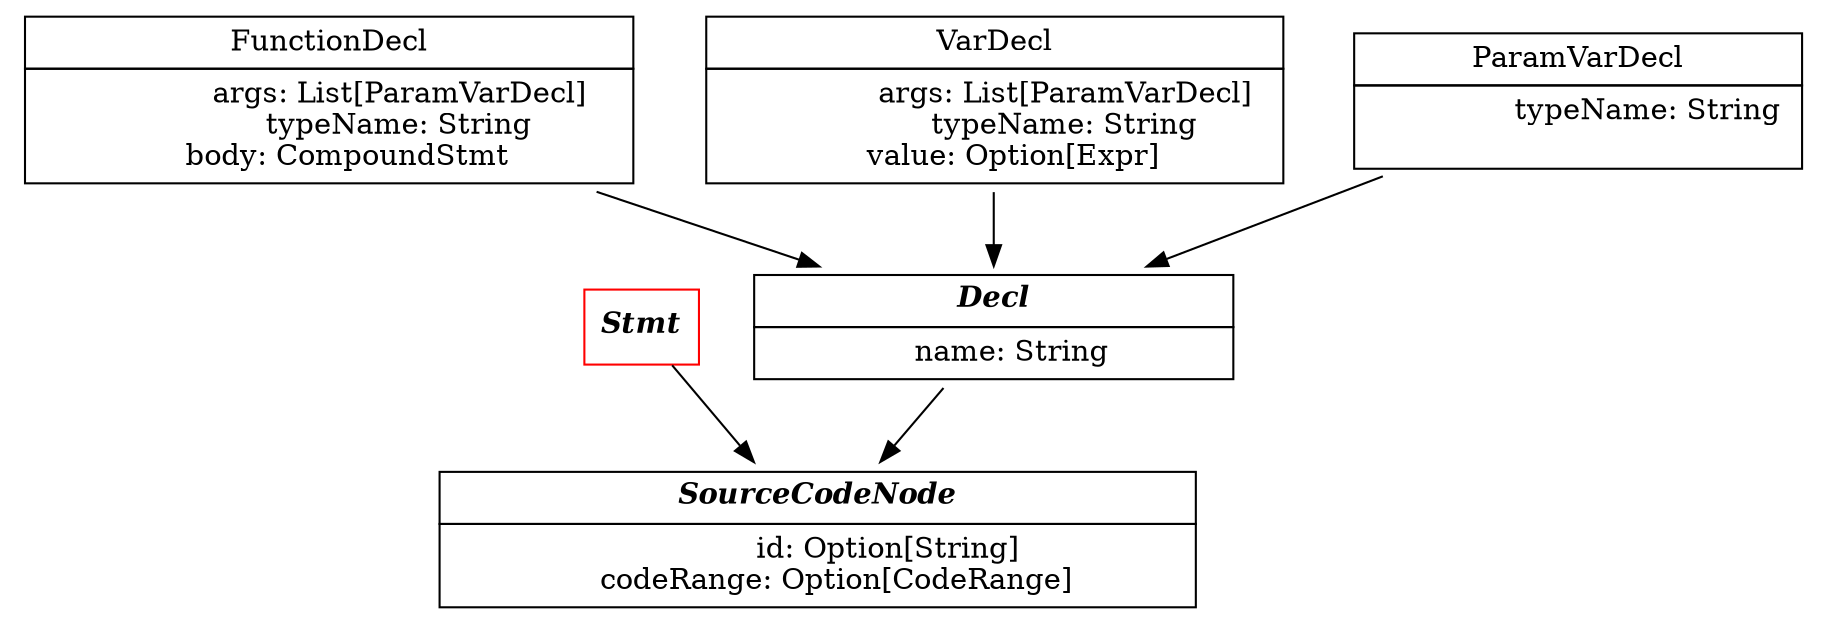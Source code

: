 digraph {
    // nodes
    Stmt [shape=box,label=<<I><B>Stmt</B></I>>,color=red];
    Decl [shape=none,label=<
        <TABLE BORDER="0" CELLBORDER="1" CELLSPACING="0" CELLPADDING="4">
            <TR><TD><I><B>Decl</B></I></TD></TR>
            <TR><TD>
                name: String
            </TD></TR>
        </TABLE>
    >];
    SCN [shape=none,label=<
        <TABLE BORDER="0" CELLBORDER="1" CELLSPACING="0" CELLPADDING="4">
            <TR><TD><I><B>SourceCodeNode</B></I></TD></TR>
            <TR><TD>
                id: Option[String] <BR/>
                codeRange: Option[CodeRange]
            </TD></TR>
        </TABLE>
    >];
    FD [shape=none,label=<
        <TABLE BORDER="0" CELLBORDER="1" CELLSPACING="0" CELLPADDING="4">
            <TR><TD>FunctionDecl</TD></TR>
            <TR><TD>
                args: List[ParamVarDecl] <BR/>
                typeName: String <BR/>
                body: CompoundStmt
            </TD></TR>
        </TABLE>
    >];
    VD [shape=none,label=<
        <TABLE BORDER="0" CELLBORDER="1" CELLSPACING="0" CELLPADDING="4">
            <TR><TD>VarDecl</TD></TR>
            <TR><TD>
                args: List[ParamVarDecl] <BR/>
                typeName: String <BR/>
                value: Option[Expr]
            </TD></TR>
        </TABLE>
    >];
    PVD [shape=none,label=<
        <TABLE BORDER="0" CELLBORDER="1" CELLSPACING="0" CELLPADDING="4">
            <TR><TD>ParamVarDecl</TD></TR>
            <TR><TD>
                typeName: String <BR/>
            </TD></TR>
        </TABLE>
    >];
        
    // links
    Stmt -> SCN;
    Decl -> SCN;
    
    FD -> Decl;
    VD -> Decl;
    PVD -> Decl;
}
